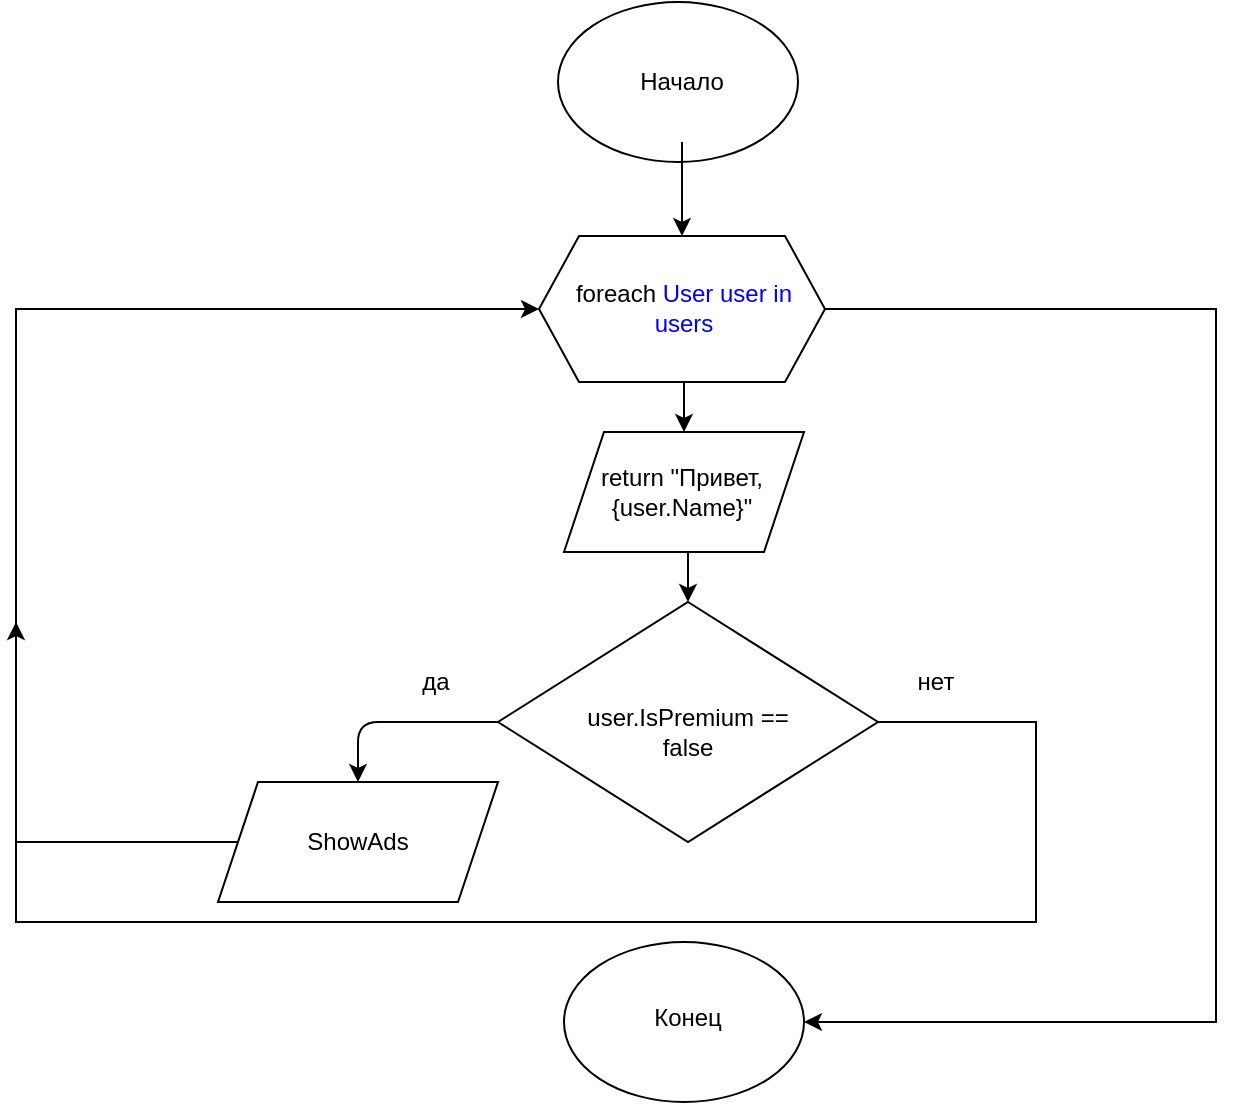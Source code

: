 <mxfile version="14.4.4" type="github">
  <diagram id="aMSh6BhhH2QDNYeK8jZP" name="Page-1">
    <mxGraphModel dx="1038" dy="580" grid="1" gridSize="10" guides="1" tooltips="1" connect="1" arrows="1" fold="1" page="1" pageScale="1" pageWidth="827" pageHeight="1169" math="0" shadow="0">
      <root>
        <mxCell id="0" />
        <mxCell id="1" parent="0" />
        <mxCell id="g-KiKxGeHPLMTcuxXQXt-1" value="" style="ellipse;whiteSpace=wrap;html=1;" vertex="1" parent="1">
          <mxGeometry x="331" y="10" width="120" height="80" as="geometry" />
        </mxCell>
        <mxCell id="g-KiKxGeHPLMTcuxXQXt-21" style="edgeStyle=orthogonalEdgeStyle;rounded=0;orthogonalLoop=1;jettySize=auto;html=1;exitX=0.5;exitY=1;exitDx=0;exitDy=0;entryX=0.5;entryY=0;entryDx=0;entryDy=0;" edge="1" parent="1" source="g-KiKxGeHPLMTcuxXQXt-2" target="g-KiKxGeHPLMTcuxXQXt-14">
          <mxGeometry relative="1" as="geometry" />
        </mxCell>
        <mxCell id="g-KiKxGeHPLMTcuxXQXt-2" value="Начало" style="text;html=1;strokeColor=none;fillColor=none;align=center;verticalAlign=middle;whiteSpace=wrap;rounded=0;" vertex="1" parent="1">
          <mxGeometry x="353" y="20" width="80" height="60" as="geometry" />
        </mxCell>
        <mxCell id="g-KiKxGeHPLMTcuxXQXt-19" style="edgeStyle=orthogonalEdgeStyle;rounded=0;orthogonalLoop=1;jettySize=auto;html=1;exitX=1;exitY=0.5;exitDx=0;exitDy=0;entryX=0;entryY=0.5;entryDx=0;entryDy=0;" edge="1" parent="1" source="g-KiKxGeHPLMTcuxXQXt-3" target="g-KiKxGeHPLMTcuxXQXt-14">
          <mxGeometry relative="1" as="geometry">
            <Array as="points">
              <mxPoint x="570" y="370" />
              <mxPoint x="570" y="470" />
              <mxPoint x="60" y="470" />
              <mxPoint x="60" y="164" />
            </Array>
          </mxGeometry>
        </mxCell>
        <mxCell id="g-KiKxGeHPLMTcuxXQXt-3" value="" style="rhombus;whiteSpace=wrap;html=1;" vertex="1" parent="1">
          <mxGeometry x="301" y="310" width="190" height="120" as="geometry" />
        </mxCell>
        <mxCell id="g-KiKxGeHPLMTcuxXQXt-4" value="user.IsPremium == false" style="text;html=1;strokeColor=none;fillColor=none;align=center;verticalAlign=middle;whiteSpace=wrap;rounded=0;" vertex="1" parent="1">
          <mxGeometry x="331" y="350" width="130" height="50" as="geometry" />
        </mxCell>
        <mxCell id="g-KiKxGeHPLMTcuxXQXt-20" style="edgeStyle=orthogonalEdgeStyle;rounded=0;orthogonalLoop=1;jettySize=auto;html=1;exitX=0;exitY=0.5;exitDx=0;exitDy=0;" edge="1" parent="1" source="g-KiKxGeHPLMTcuxXQXt-5">
          <mxGeometry relative="1" as="geometry">
            <mxPoint x="60" y="320" as="targetPoint" />
            <Array as="points">
              <mxPoint x="60" y="430" />
            </Array>
          </mxGeometry>
        </mxCell>
        <mxCell id="g-KiKxGeHPLMTcuxXQXt-5" value="" style="shape=parallelogram;perimeter=parallelogramPerimeter;whiteSpace=wrap;html=1;fixedSize=1;" vertex="1" parent="1">
          <mxGeometry x="161" y="400" width="140" height="60" as="geometry" />
        </mxCell>
        <mxCell id="g-KiKxGeHPLMTcuxXQXt-6" value="ShowAds" style="text;html=1;strokeColor=none;fillColor=none;align=center;verticalAlign=middle;whiteSpace=wrap;rounded=0;" vertex="1" parent="1">
          <mxGeometry x="191" y="410" width="80" height="40" as="geometry" />
        </mxCell>
        <mxCell id="g-KiKxGeHPLMTcuxXQXt-7" value="" style="endArrow=classic;html=1;exitX=0;exitY=0.5;exitDx=0;exitDy=0;entryX=0.5;entryY=0;entryDx=0;entryDy=0;" edge="1" parent="1" source="g-KiKxGeHPLMTcuxXQXt-3" target="g-KiKxGeHPLMTcuxXQXt-5">
          <mxGeometry width="50" height="50" relative="1" as="geometry">
            <mxPoint x="390" y="310" as="sourcePoint" />
            <mxPoint x="440" y="260" as="targetPoint" />
            <Array as="points">
              <mxPoint x="231" y="370" />
            </Array>
          </mxGeometry>
        </mxCell>
        <mxCell id="g-KiKxGeHPLMTcuxXQXt-8" value="да" style="text;html=1;strokeColor=none;fillColor=none;align=center;verticalAlign=middle;whiteSpace=wrap;rounded=0;" vertex="1" parent="1">
          <mxGeometry x="250" y="340" width="40" height="20" as="geometry" />
        </mxCell>
        <mxCell id="g-KiKxGeHPLMTcuxXQXt-11" value="нет" style="text;html=1;strokeColor=none;fillColor=none;align=center;verticalAlign=middle;whiteSpace=wrap;rounded=0;" vertex="1" parent="1">
          <mxGeometry x="500" y="340" width="40" height="20" as="geometry" />
        </mxCell>
        <mxCell id="g-KiKxGeHPLMTcuxXQXt-12" value="" style="ellipse;whiteSpace=wrap;html=1;" vertex="1" parent="1">
          <mxGeometry x="334" y="480" width="120" height="80" as="geometry" />
        </mxCell>
        <mxCell id="g-KiKxGeHPLMTcuxXQXt-13" value="Конец" style="text;html=1;strokeColor=none;fillColor=none;align=center;verticalAlign=middle;whiteSpace=wrap;rounded=0;" vertex="1" parent="1">
          <mxGeometry x="376" y="508" width="40" height="20" as="geometry" />
        </mxCell>
        <mxCell id="g-KiKxGeHPLMTcuxXQXt-17" style="edgeStyle=orthogonalEdgeStyle;rounded=0;orthogonalLoop=1;jettySize=auto;html=1;exitX=1;exitY=0.5;exitDx=0;exitDy=0;entryX=1;entryY=0.5;entryDx=0;entryDy=0;" edge="1" parent="1" source="g-KiKxGeHPLMTcuxXQXt-14" target="g-KiKxGeHPLMTcuxXQXt-12">
          <mxGeometry relative="1" as="geometry">
            <Array as="points">
              <mxPoint x="660" y="164" />
              <mxPoint x="660" y="520" />
            </Array>
          </mxGeometry>
        </mxCell>
        <mxCell id="g-KiKxGeHPLMTcuxXQXt-24" style="edgeStyle=orthogonalEdgeStyle;rounded=0;orthogonalLoop=1;jettySize=auto;html=1;exitX=0.5;exitY=1;exitDx=0;exitDy=0;entryX=0.5;entryY=0;entryDx=0;entryDy=0;" edge="1" parent="1" source="g-KiKxGeHPLMTcuxXQXt-14" target="g-KiKxGeHPLMTcuxXQXt-22">
          <mxGeometry relative="1" as="geometry" />
        </mxCell>
        <mxCell id="g-KiKxGeHPLMTcuxXQXt-14" value="" style="shape=hexagon;perimeter=hexagonPerimeter2;whiteSpace=wrap;html=1;fixedSize=1;" vertex="1" parent="1">
          <mxGeometry x="321.5" y="127" width="143" height="73" as="geometry" />
        </mxCell>
        <mxCell id="g-KiKxGeHPLMTcuxXQXt-15" value="foreach &lt;font color=&quot;#0101fd&quot;&gt;User user in users&lt;/font&gt;" style="text;html=1;strokeColor=none;fillColor=none;align=center;verticalAlign=middle;whiteSpace=wrap;rounded=0;" vertex="1" parent="1">
          <mxGeometry x="334" y="143" width="120" height="40" as="geometry" />
        </mxCell>
        <mxCell id="g-KiKxGeHPLMTcuxXQXt-25" style="edgeStyle=orthogonalEdgeStyle;rounded=0;orthogonalLoop=1;jettySize=auto;html=1;exitX=0.5;exitY=1;exitDx=0;exitDy=0;entryX=0.5;entryY=0;entryDx=0;entryDy=0;" edge="1" parent="1" source="g-KiKxGeHPLMTcuxXQXt-22" target="g-KiKxGeHPLMTcuxXQXt-3">
          <mxGeometry relative="1" as="geometry" />
        </mxCell>
        <mxCell id="g-KiKxGeHPLMTcuxXQXt-22" value="" style="shape=parallelogram;perimeter=parallelogramPerimeter;whiteSpace=wrap;html=1;fixedSize=1;" vertex="1" parent="1">
          <mxGeometry x="334" y="225" width="120" height="60" as="geometry" />
        </mxCell>
        <mxCell id="g-KiKxGeHPLMTcuxXQXt-23" value="return &quot;Привет, {user.Name}&quot;" style="text;html=1;strokeColor=none;fillColor=none;align=center;verticalAlign=middle;whiteSpace=wrap;rounded=0;" vertex="1" parent="1">
          <mxGeometry x="348" y="235" width="90" height="40" as="geometry" />
        </mxCell>
      </root>
    </mxGraphModel>
  </diagram>
</mxfile>
